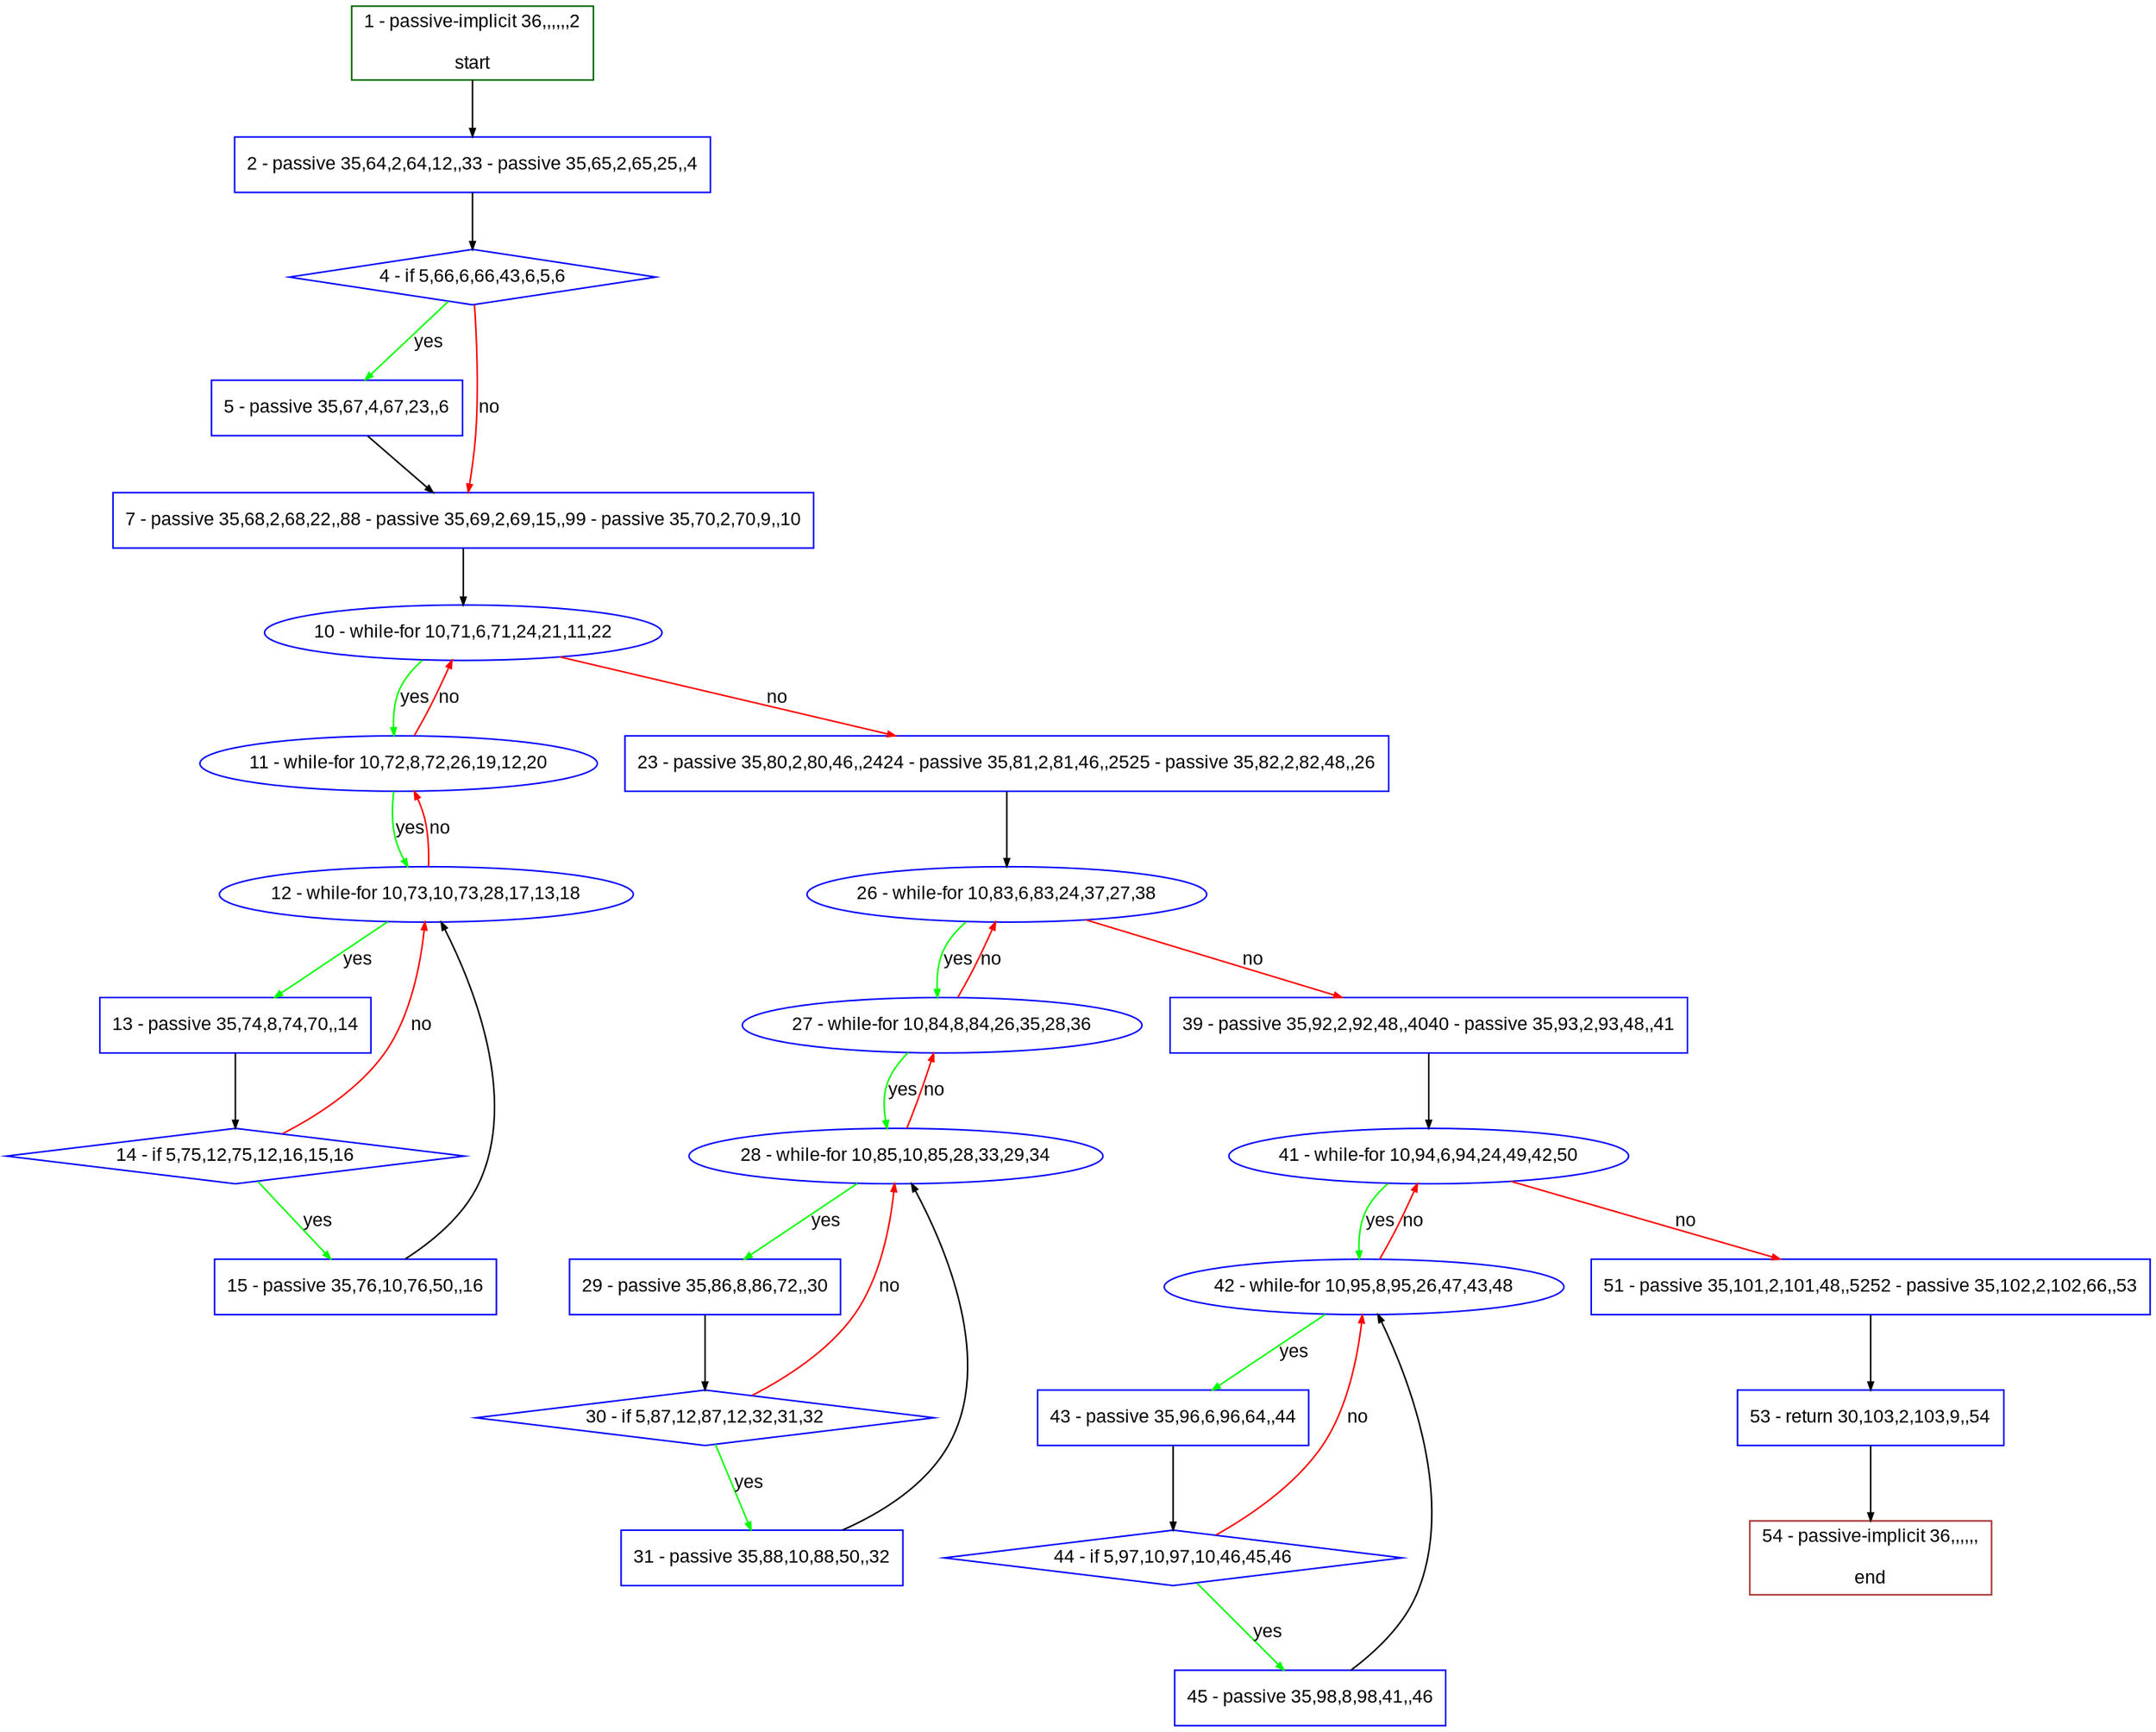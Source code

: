 digraph "" {
  graph [pack="true", label="", fontsize="12", packmode="clust", fontname="Arial", fillcolor="#FFFFCC", bgcolor="white", style="rounded,filled", compound="true"];
  node [node_initialized="no", label="", color="grey", fontsize="12", fillcolor="white", fontname="Arial", style="filled", shape="rectangle", compound="true", fixedsize="false"];
  edge [fontcolor="black", arrowhead="normal", arrowtail="none", arrowsize="0.5", ltail="", label="", color="black", fontsize="12", lhead="", fontname="Arial", dir="forward", compound="true"];
  __N1 [label="2 - passive 35,64,2,64,12,,33 - passive 35,65,2,65,25,,4", color="#0000ff", fillcolor="#ffffff", style="filled", shape="box"];
  __N2 [label="1 - passive-implicit 36,,,,,,2\n\nstart", color="#006400", fillcolor="#ffffff", style="filled", shape="box"];
  __N3 [label="4 - if 5,66,6,66,43,6,5,6", color="#0000ff", fillcolor="#ffffff", style="filled", shape="diamond"];
  __N4 [label="5 - passive 35,67,4,67,23,,6", color="#0000ff", fillcolor="#ffffff", style="filled", shape="box"];
  __N5 [label="7 - passive 35,68,2,68,22,,88 - passive 35,69,2,69,15,,99 - passive 35,70,2,70,9,,10", color="#0000ff", fillcolor="#ffffff", style="filled", shape="box"];
  __N6 [label="10 - while-for 10,71,6,71,24,21,11,22", color="#0000ff", fillcolor="#ffffff", style="filled", shape="oval"];
  __N7 [label="11 - while-for 10,72,8,72,26,19,12,20", color="#0000ff", fillcolor="#ffffff", style="filled", shape="oval"];
  __N8 [label="23 - passive 35,80,2,80,46,,2424 - passive 35,81,2,81,46,,2525 - passive 35,82,2,82,48,,26", color="#0000ff", fillcolor="#ffffff", style="filled", shape="box"];
  __N9 [label="12 - while-for 10,73,10,73,28,17,13,18", color="#0000ff", fillcolor="#ffffff", style="filled", shape="oval"];
  __N10 [label="13 - passive 35,74,8,74,70,,14", color="#0000ff", fillcolor="#ffffff", style="filled", shape="box"];
  __N11 [label="14 - if 5,75,12,75,12,16,15,16", color="#0000ff", fillcolor="#ffffff", style="filled", shape="diamond"];
  __N12 [label="15 - passive 35,76,10,76,50,,16", color="#0000ff", fillcolor="#ffffff", style="filled", shape="box"];
  __N13 [label="26 - while-for 10,83,6,83,24,37,27,38", color="#0000ff", fillcolor="#ffffff", style="filled", shape="oval"];
  __N14 [label="27 - while-for 10,84,8,84,26,35,28,36", color="#0000ff", fillcolor="#ffffff", style="filled", shape="oval"];
  __N15 [label="39 - passive 35,92,2,92,48,,4040 - passive 35,93,2,93,48,,41", color="#0000ff", fillcolor="#ffffff", style="filled", shape="box"];
  __N16 [label="28 - while-for 10,85,10,85,28,33,29,34", color="#0000ff", fillcolor="#ffffff", style="filled", shape="oval"];
  __N17 [label="29 - passive 35,86,8,86,72,,30", color="#0000ff", fillcolor="#ffffff", style="filled", shape="box"];
  __N18 [label="30 - if 5,87,12,87,12,32,31,32", color="#0000ff", fillcolor="#ffffff", style="filled", shape="diamond"];
  __N19 [label="31 - passive 35,88,10,88,50,,32", color="#0000ff", fillcolor="#ffffff", style="filled", shape="box"];
  __N20 [label="41 - while-for 10,94,6,94,24,49,42,50", color="#0000ff", fillcolor="#ffffff", style="filled", shape="oval"];
  __N21 [label="42 - while-for 10,95,8,95,26,47,43,48", color="#0000ff", fillcolor="#ffffff", style="filled", shape="oval"];
  __N22 [label="51 - passive 35,101,2,101,48,,5252 - passive 35,102,2,102,66,,53", color="#0000ff", fillcolor="#ffffff", style="filled", shape="box"];
  __N23 [label="43 - passive 35,96,6,96,64,,44", color="#0000ff", fillcolor="#ffffff", style="filled", shape="box"];
  __N24 [label="44 - if 5,97,10,97,10,46,45,46", color="#0000ff", fillcolor="#ffffff", style="filled", shape="diamond"];
  __N25 [label="45 - passive 35,98,8,98,41,,46", color="#0000ff", fillcolor="#ffffff", style="filled", shape="box"];
  __N26 [label="53 - return 30,103,2,103,9,,54", color="#0000ff", fillcolor="#ffffff", style="filled", shape="box"];
  __N27 [label="54 - passive-implicit 36,,,,,,\n\nend", color="#a52a2a", fillcolor="#ffffff", style="filled", shape="box"];
  __N2 -> __N1 [arrowhead="normal", arrowtail="none", color="#000000", label="", dir="forward"];
  __N1 -> __N3 [arrowhead="normal", arrowtail="none", color="#000000", label="", dir="forward"];
  __N3 -> __N4 [arrowhead="normal", arrowtail="none", color="#00ff00", label="yes", dir="forward"];
  __N3 -> __N5 [arrowhead="normal", arrowtail="none", color="#ff0000", label="no", dir="forward"];
  __N4 -> __N5 [arrowhead="normal", arrowtail="none", color="#000000", label="", dir="forward"];
  __N5 -> __N6 [arrowhead="normal", arrowtail="none", color="#000000", label="", dir="forward"];
  __N6 -> __N7 [arrowhead="normal", arrowtail="none", color="#00ff00", label="yes", dir="forward"];
  __N7 -> __N6 [arrowhead="normal", arrowtail="none", color="#ff0000", label="no", dir="forward"];
  __N6 -> __N8 [arrowhead="normal", arrowtail="none", color="#ff0000", label="no", dir="forward"];
  __N7 -> __N9 [arrowhead="normal", arrowtail="none", color="#00ff00", label="yes", dir="forward"];
  __N9 -> __N7 [arrowhead="normal", arrowtail="none", color="#ff0000", label="no", dir="forward"];
  __N9 -> __N10 [arrowhead="normal", arrowtail="none", color="#00ff00", label="yes", dir="forward"];
  __N10 -> __N11 [arrowhead="normal", arrowtail="none", color="#000000", label="", dir="forward"];
  __N11 -> __N9 [arrowhead="normal", arrowtail="none", color="#ff0000", label="no", dir="forward"];
  __N11 -> __N12 [arrowhead="normal", arrowtail="none", color="#00ff00", label="yes", dir="forward"];
  __N12 -> __N9 [arrowhead="normal", arrowtail="none", color="#000000", label="", dir="forward"];
  __N8 -> __N13 [arrowhead="normal", arrowtail="none", color="#000000", label="", dir="forward"];
  __N13 -> __N14 [arrowhead="normal", arrowtail="none", color="#00ff00", label="yes", dir="forward"];
  __N14 -> __N13 [arrowhead="normal", arrowtail="none", color="#ff0000", label="no", dir="forward"];
  __N13 -> __N15 [arrowhead="normal", arrowtail="none", color="#ff0000", label="no", dir="forward"];
  __N14 -> __N16 [arrowhead="normal", arrowtail="none", color="#00ff00", label="yes", dir="forward"];
  __N16 -> __N14 [arrowhead="normal", arrowtail="none", color="#ff0000", label="no", dir="forward"];
  __N16 -> __N17 [arrowhead="normal", arrowtail="none", color="#00ff00", label="yes", dir="forward"];
  __N17 -> __N18 [arrowhead="normal", arrowtail="none", color="#000000", label="", dir="forward"];
  __N18 -> __N16 [arrowhead="normal", arrowtail="none", color="#ff0000", label="no", dir="forward"];
  __N18 -> __N19 [arrowhead="normal", arrowtail="none", color="#00ff00", label="yes", dir="forward"];
  __N19 -> __N16 [arrowhead="normal", arrowtail="none", color="#000000", label="", dir="forward"];
  __N15 -> __N20 [arrowhead="normal", arrowtail="none", color="#000000", label="", dir="forward"];
  __N20 -> __N21 [arrowhead="normal", arrowtail="none", color="#00ff00", label="yes", dir="forward"];
  __N21 -> __N20 [arrowhead="normal", arrowtail="none", color="#ff0000", label="no", dir="forward"];
  __N20 -> __N22 [arrowhead="normal", arrowtail="none", color="#ff0000", label="no", dir="forward"];
  __N21 -> __N23 [arrowhead="normal", arrowtail="none", color="#00ff00", label="yes", dir="forward"];
  __N23 -> __N24 [arrowhead="normal", arrowtail="none", color="#000000", label="", dir="forward"];
  __N24 -> __N21 [arrowhead="normal", arrowtail="none", color="#ff0000", label="no", dir="forward"];
  __N24 -> __N25 [arrowhead="normal", arrowtail="none", color="#00ff00", label="yes", dir="forward"];
  __N25 -> __N21 [arrowhead="normal", arrowtail="none", color="#000000", label="", dir="forward"];
  __N22 -> __N26 [arrowhead="normal", arrowtail="none", color="#000000", label="", dir="forward"];
  __N26 -> __N27 [arrowhead="normal", arrowtail="none", color="#000000", label="", dir="forward"];
}
